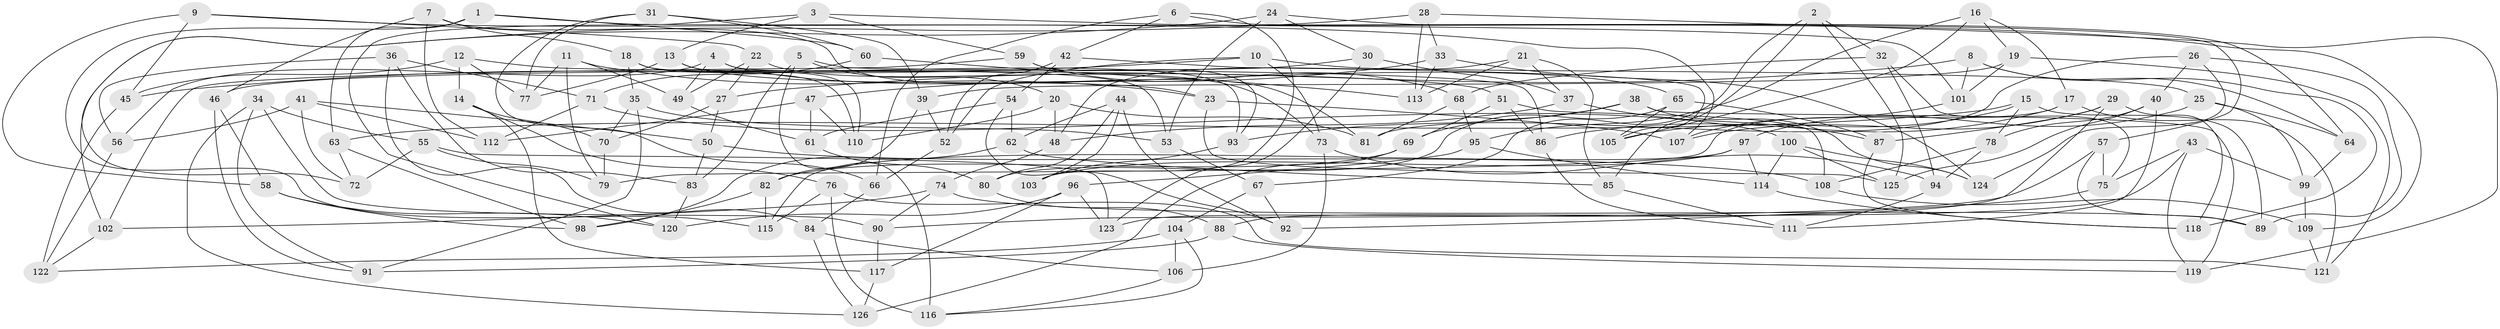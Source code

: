// Generated by graph-tools (version 1.1) at 2025/37/03/09/25 02:37:59]
// undirected, 126 vertices, 252 edges
graph export_dot {
graph [start="1"]
  node [color=gray90,style=filled];
  1;
  2;
  3;
  4;
  5;
  6;
  7;
  8;
  9;
  10;
  11;
  12;
  13;
  14;
  15;
  16;
  17;
  18;
  19;
  20;
  21;
  22;
  23;
  24;
  25;
  26;
  27;
  28;
  29;
  30;
  31;
  32;
  33;
  34;
  35;
  36;
  37;
  38;
  39;
  40;
  41;
  42;
  43;
  44;
  45;
  46;
  47;
  48;
  49;
  50;
  51;
  52;
  53;
  54;
  55;
  56;
  57;
  58;
  59;
  60;
  61;
  62;
  63;
  64;
  65;
  66;
  67;
  68;
  69;
  70;
  71;
  72;
  73;
  74;
  75;
  76;
  77;
  78;
  79;
  80;
  81;
  82;
  83;
  84;
  85;
  86;
  87;
  88;
  89;
  90;
  91;
  92;
  93;
  94;
  95;
  96;
  97;
  98;
  99;
  100;
  101;
  102;
  103;
  104;
  105;
  106;
  107;
  108;
  109;
  110;
  111;
  112;
  113;
  114;
  115;
  116;
  117;
  118;
  119;
  120;
  121;
  122;
  123;
  124;
  125;
  126;
  1 -- 101;
  1 -- 63;
  1 -- 115;
  1 -- 60;
  2 -- 67;
  2 -- 32;
  2 -- 125;
  2 -- 85;
  3 -- 13;
  3 -- 59;
  3 -- 120;
  3 -- 109;
  4 -- 49;
  4 -- 56;
  4 -- 93;
  4 -- 65;
  5 -- 20;
  5 -- 116;
  5 -- 86;
  5 -- 83;
  6 -- 103;
  6 -- 66;
  6 -- 42;
  6 -- 57;
  7 -- 18;
  7 -- 112;
  7 -- 81;
  7 -- 46;
  8 -- 64;
  8 -- 27;
  8 -- 101;
  8 -- 118;
  9 -- 58;
  9 -- 22;
  9 -- 107;
  9 -- 45;
  10 -- 25;
  10 -- 52;
  10 -- 73;
  10 -- 45;
  11 -- 77;
  11 -- 49;
  11 -- 23;
  11 -- 79;
  12 -- 77;
  12 -- 45;
  12 -- 14;
  12 -- 51;
  13 -- 110;
  13 -- 23;
  13 -- 77;
  14 -- 76;
  14 -- 70;
  14 -- 117;
  15 -- 105;
  15 -- 89;
  15 -- 63;
  15 -- 78;
  16 -- 19;
  16 -- 95;
  16 -- 105;
  16 -- 17;
  17 -- 86;
  17 -- 121;
  17 -- 79;
  18 -- 53;
  18 -- 110;
  18 -- 35;
  19 -- 121;
  19 -- 101;
  19 -- 39;
  20 -- 110;
  20 -- 48;
  20 -- 81;
  21 -- 85;
  21 -- 48;
  21 -- 113;
  21 -- 37;
  22 -- 27;
  22 -- 73;
  22 -- 49;
  23 -- 125;
  23 -- 107;
  24 -- 30;
  24 -- 72;
  24 -- 53;
  24 -- 64;
  25 -- 97;
  25 -- 64;
  25 -- 99;
  26 -- 81;
  26 -- 40;
  26 -- 89;
  26 -- 124;
  27 -- 70;
  27 -- 50;
  28 -- 102;
  28 -- 33;
  28 -- 113;
  28 -- 119;
  29 -- 118;
  29 -- 107;
  29 -- 123;
  29 -- 87;
  30 -- 37;
  30 -- 123;
  30 -- 46;
  31 -- 77;
  31 -- 60;
  31 -- 66;
  31 -- 39;
  32 -- 68;
  32 -- 75;
  32 -- 94;
  33 -- 113;
  33 -- 124;
  33 -- 47;
  34 -- 90;
  34 -- 55;
  34 -- 126;
  34 -- 91;
  35 -- 91;
  35 -- 53;
  35 -- 70;
  36 -- 83;
  36 -- 84;
  36 -- 71;
  36 -- 56;
  37 -- 48;
  37 -- 87;
  38 -- 93;
  38 -- 119;
  38 -- 69;
  38 -- 124;
  39 -- 52;
  39 -- 82;
  40 -- 111;
  40 -- 125;
  40 -- 78;
  41 -- 50;
  41 -- 72;
  41 -- 112;
  41 -- 56;
  42 -- 54;
  42 -- 52;
  42 -- 105;
  43 -- 99;
  43 -- 119;
  43 -- 88;
  43 -- 75;
  44 -- 103;
  44 -- 92;
  44 -- 80;
  44 -- 62;
  45 -- 122;
  46 -- 58;
  46 -- 91;
  47 -- 110;
  47 -- 112;
  47 -- 61;
  48 -- 74;
  49 -- 61;
  50 -- 83;
  50 -- 108;
  51 -- 86;
  51 -- 108;
  51 -- 69;
  52 -- 66;
  53 -- 67;
  54 -- 62;
  54 -- 92;
  54 -- 61;
  55 -- 72;
  55 -- 123;
  55 -- 79;
  56 -- 122;
  57 -- 89;
  57 -- 75;
  57 -- 90;
  58 -- 98;
  58 -- 120;
  59 -- 93;
  59 -- 68;
  59 -- 102;
  60 -- 113;
  60 -- 71;
  61 -- 80;
  62 -- 98;
  62 -- 85;
  63 -- 98;
  63 -- 72;
  64 -- 99;
  65 -- 105;
  65 -- 87;
  65 -- 80;
  66 -- 84;
  67 -- 104;
  67 -- 92;
  68 -- 95;
  68 -- 81;
  69 -- 82;
  69 -- 126;
  70 -- 79;
  71 -- 100;
  71 -- 112;
  73 -- 94;
  73 -- 106;
  74 -- 90;
  74 -- 89;
  74 -- 102;
  75 -- 92;
  76 -- 121;
  76 -- 116;
  76 -- 115;
  78 -- 108;
  78 -- 94;
  80 -- 88;
  82 -- 98;
  82 -- 115;
  83 -- 120;
  84 -- 126;
  84 -- 106;
  85 -- 111;
  86 -- 111;
  87 -- 118;
  88 -- 119;
  88 -- 91;
  90 -- 117;
  93 -- 103;
  94 -- 111;
  95 -- 114;
  95 -- 96;
  96 -- 117;
  96 -- 120;
  96 -- 123;
  97 -- 103;
  97 -- 115;
  97 -- 114;
  99 -- 109;
  100 -- 125;
  100 -- 124;
  100 -- 114;
  101 -- 107;
  102 -- 122;
  104 -- 122;
  104 -- 116;
  104 -- 106;
  106 -- 116;
  108 -- 109;
  109 -- 121;
  114 -- 118;
  117 -- 126;
}
